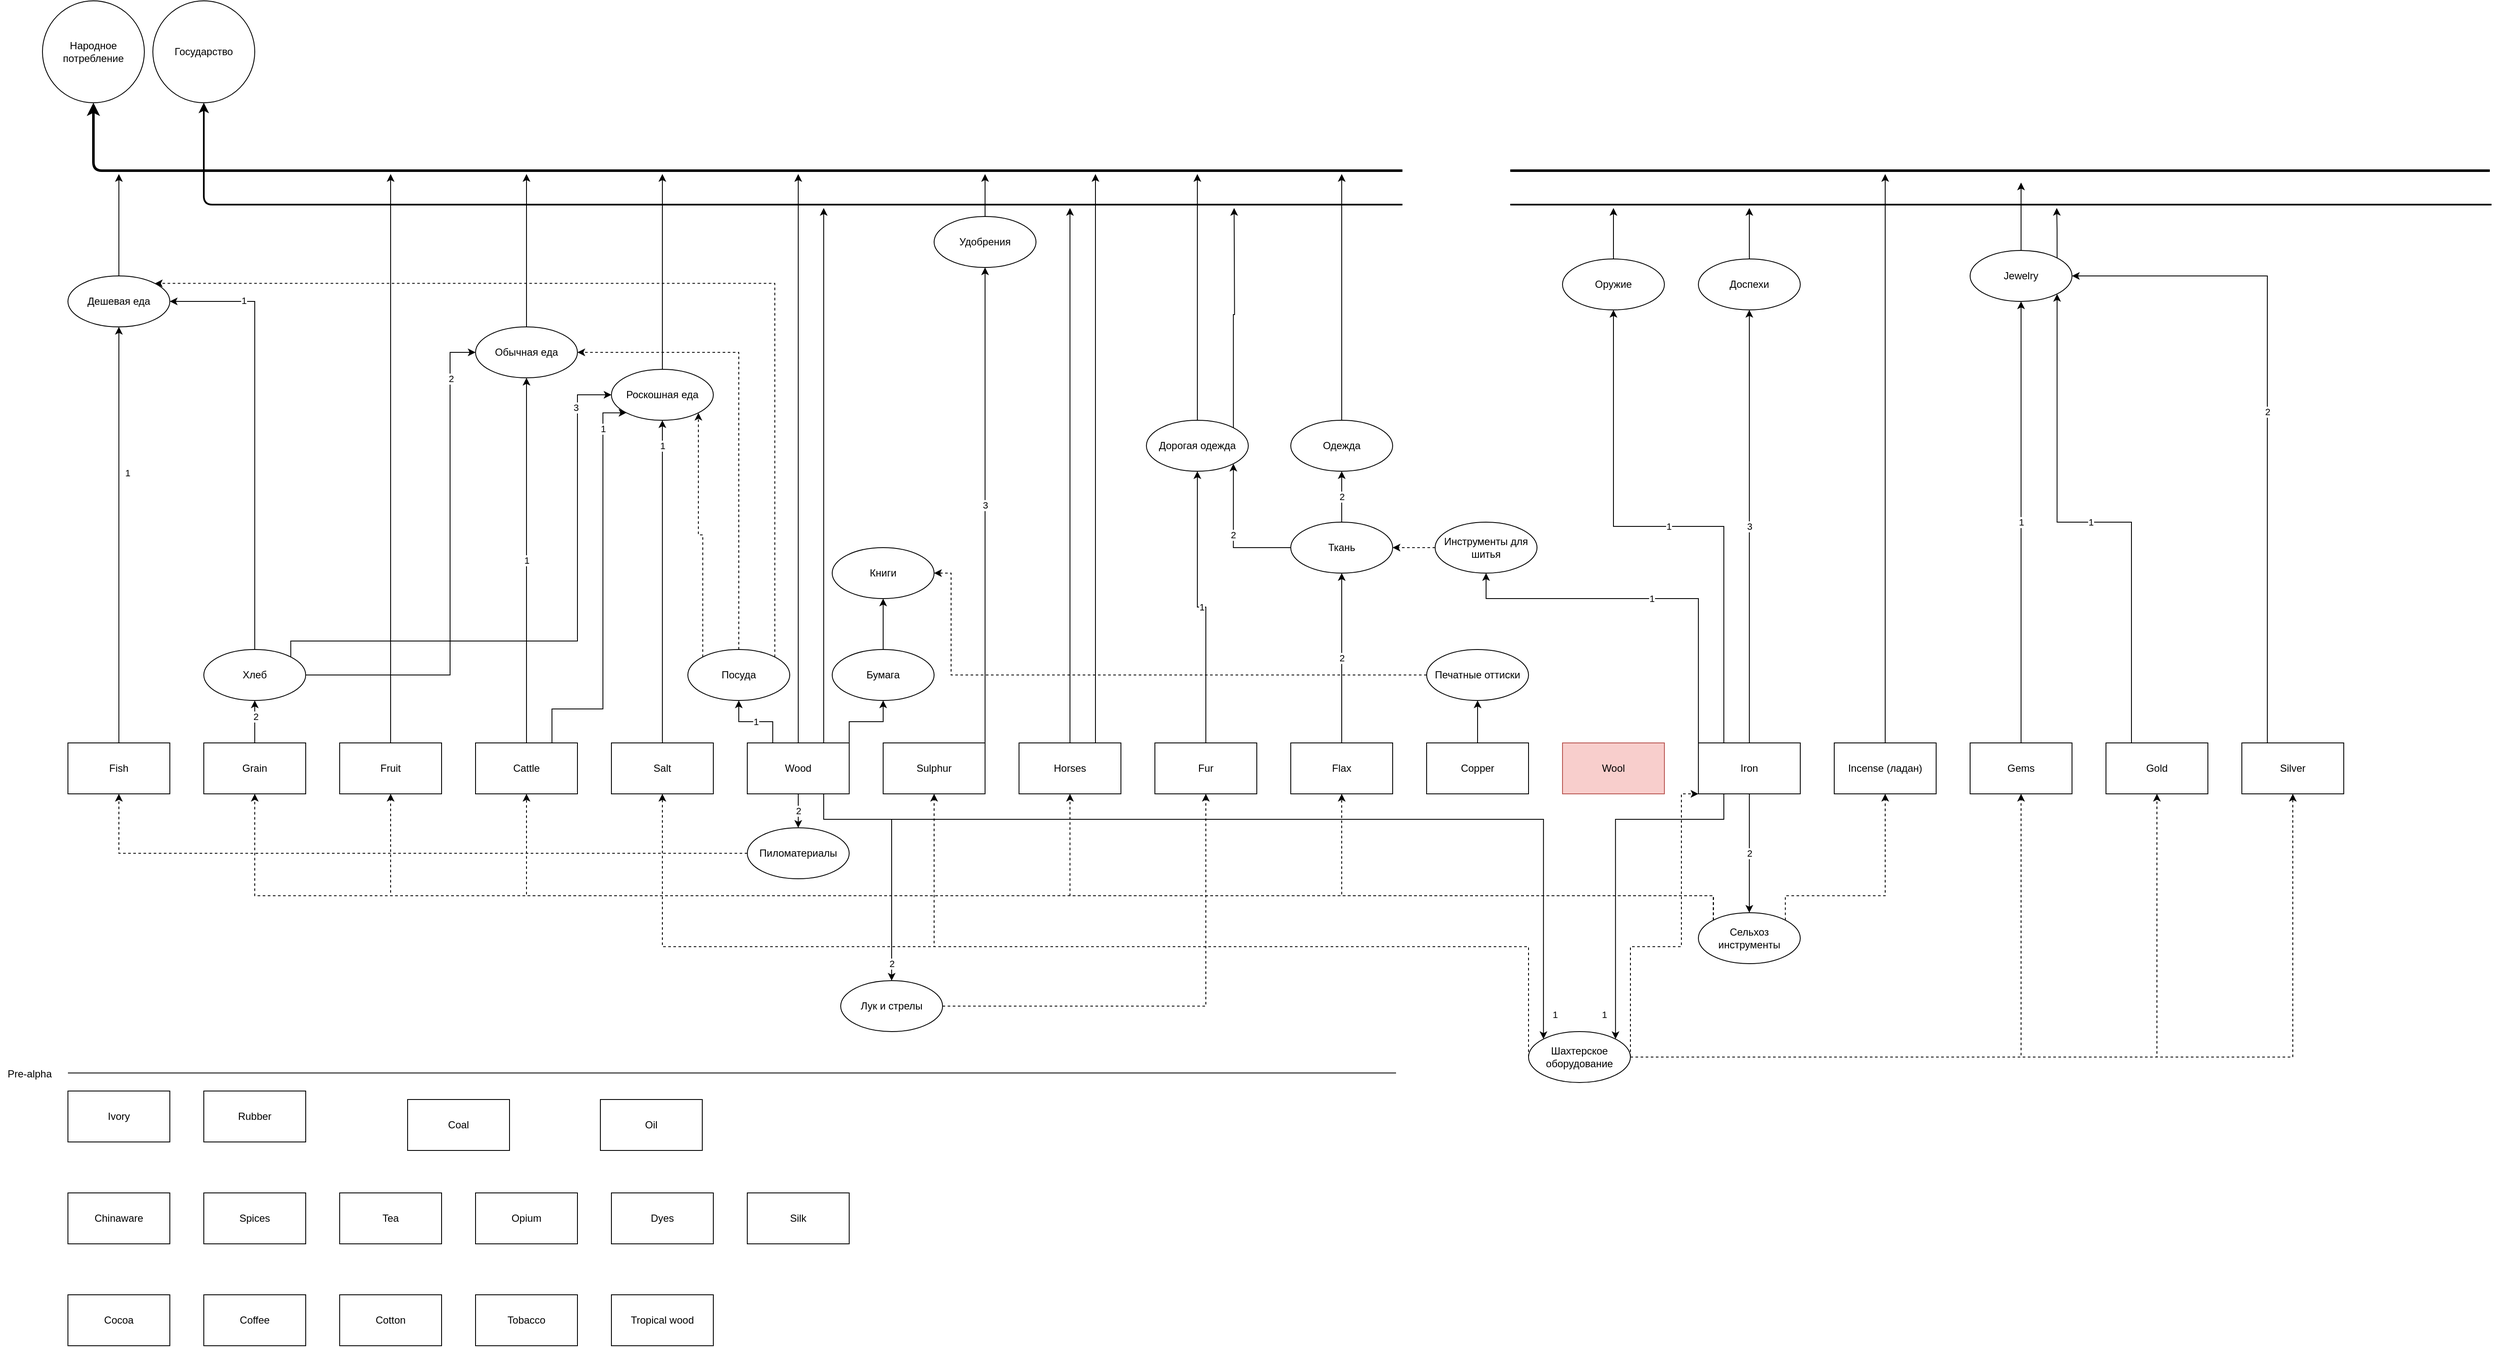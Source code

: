 <mxfile version="13.7.3" type="device"><diagram id="wI0uPJAF2YKH-fF08hDb" name="Страница 1"><mxGraphModel dx="487" dy="1451" grid="1" gridSize="10" guides="1" tooltips="1" connect="1" arrows="1" fold="1" page="1" pageScale="1" pageWidth="827" pageHeight="1169" math="0" shadow="0"><root><mxCell id="0"/><mxCell id="1" parent="0"/><mxCell id="JjIhPmqszoX2vABhLAbW-46" style="edgeStyle=orthogonalEdgeStyle;rounded=0;orthogonalLoop=1;jettySize=auto;html=1;exitX=0.5;exitY=0;exitDx=0;exitDy=0;entryX=0.5;entryY=1;entryDx=0;entryDy=0;" parent="1" source="JjIhPmqszoX2vABhLAbW-1" target="JjIhPmqszoX2vABhLAbW-42" edge="1"><mxGeometry relative="1" as="geometry"/></mxCell><mxCell id="H8uIUPIOFkmWtJ1VPK_n-1" value="1" style="edgeLabel;html=1;align=center;verticalAlign=middle;resizable=0;points=[];" vertex="1" connectable="0" parent="JjIhPmqszoX2vABhLAbW-46"><mxGeometry x="0.22" y="-3" relative="1" as="geometry"><mxPoint x="7" y="-19" as="offset"/></mxGeometry></mxCell><mxCell id="JjIhPmqszoX2vABhLAbW-1" value="Fish" style="rounded=0;whiteSpace=wrap;html=1;" parent="1" vertex="1"><mxGeometry x="200" y="290" width="120" height="60" as="geometry"/></mxCell><mxCell id="JjIhPmqszoX2vABhLAbW-70" value="1" style="edgeStyle=orthogonalEdgeStyle;rounded=0;orthogonalLoop=1;jettySize=auto;html=1;exitX=0.5;exitY=0;exitDx=0;exitDy=0;entryX=0.5;entryY=1;entryDx=0;entryDy=0;" parent="1" source="JjIhPmqszoX2vABhLAbW-2" target="JjIhPmqszoX2vABhLAbW-66" edge="1"><mxGeometry relative="1" as="geometry"/></mxCell><mxCell id="JjIhPmqszoX2vABhLAbW-2" value="Fur" style="rounded=0;whiteSpace=wrap;html=1;" parent="1" vertex="1"><mxGeometry x="1480" y="290" width="120" height="60" as="geometry"/></mxCell><mxCell id="JjIhPmqszoX2vABhLAbW-44" style="edgeStyle=orthogonalEdgeStyle;rounded=0;orthogonalLoop=1;jettySize=auto;html=1;exitX=0.5;exitY=0;exitDx=0;exitDy=0;entryX=0.5;entryY=1;entryDx=0;entryDy=0;" parent="1" source="JjIhPmqszoX2vABhLAbW-3" target="JjIhPmqszoX2vABhLAbW-43" edge="1"><mxGeometry relative="1" as="geometry"/></mxCell><mxCell id="H8uIUPIOFkmWtJ1VPK_n-3" value="2" style="edgeLabel;html=1;align=center;verticalAlign=middle;resizable=0;points=[];" vertex="1" connectable="0" parent="JjIhPmqszoX2vABhLAbW-44"><mxGeometry x="0.267" y="-1" relative="1" as="geometry"><mxPoint as="offset"/></mxGeometry></mxCell><mxCell id="JjIhPmqszoX2vABhLAbW-3" value="Grain" style="rounded=0;whiteSpace=wrap;html=1;" parent="1" vertex="1"><mxGeometry x="360" y="290" width="120" height="60" as="geometry"/></mxCell><mxCell id="JjIhPmqszoX2vABhLAbW-52" value="1" style="edgeStyle=orthogonalEdgeStyle;rounded=0;orthogonalLoop=1;jettySize=auto;html=1;exitX=0.5;exitY=0;exitDx=0;exitDy=0;entryX=0.5;entryY=1;entryDx=0;entryDy=0;" parent="1" source="JjIhPmqszoX2vABhLAbW-4" target="JjIhPmqszoX2vABhLAbW-51" edge="1"><mxGeometry relative="1" as="geometry"/></mxCell><mxCell id="JjIhPmqszoX2vABhLAbW-56" value="1" style="edgeStyle=orthogonalEdgeStyle;rounded=0;orthogonalLoop=1;jettySize=auto;html=1;exitX=0.75;exitY=0;exitDx=0;exitDy=0;entryX=0;entryY=1;entryDx=0;entryDy=0;" parent="1" source="JjIhPmqszoX2vABhLAbW-4" target="JjIhPmqszoX2vABhLAbW-55" edge="1"><mxGeometry x="0.805" relative="1" as="geometry"><Array as="points"><mxPoint x="770" y="250"/><mxPoint x="830" y="250"/><mxPoint x="830" y="-99"/></Array><mxPoint as="offset"/></mxGeometry></mxCell><mxCell id="JjIhPmqszoX2vABhLAbW-4" value="Cattle" style="rounded=0;whiteSpace=wrap;html=1;" parent="1" vertex="1"><mxGeometry x="680" y="290" width="120" height="60" as="geometry"/></mxCell><mxCell id="JjIhPmqszoX2vABhLAbW-57" value="1" style="edgeStyle=orthogonalEdgeStyle;rounded=0;orthogonalLoop=1;jettySize=auto;html=1;exitX=0.5;exitY=0;exitDx=0;exitDy=0;entryX=0.5;entryY=1;entryDx=0;entryDy=0;" parent="1" source="JjIhPmqszoX2vABhLAbW-5" target="JjIhPmqszoX2vABhLAbW-55" edge="1"><mxGeometry x="0.842" relative="1" as="geometry"><mxPoint as="offset"/></mxGeometry></mxCell><mxCell id="JjIhPmqszoX2vABhLAbW-5" value="Salt" style="rounded=0;whiteSpace=wrap;html=1;" parent="1" vertex="1"><mxGeometry x="840" y="290" width="120" height="60" as="geometry"/></mxCell><mxCell id="JjIhPmqszoX2vABhLAbW-83" style="edgeStyle=orthogonalEdgeStyle;rounded=0;orthogonalLoop=1;jettySize=auto;html=1;exitX=0.5;exitY=0;exitDx=0;exitDy=0;strokeWidth=1;" parent="1" source="JjIhPmqszoX2vABhLAbW-6" edge="1"><mxGeometry relative="1" as="geometry"><mxPoint x="1060" y="-380" as="targetPoint"/></mxGeometry></mxCell><mxCell id="JjIhPmqszoX2vABhLAbW-84" style="edgeStyle=orthogonalEdgeStyle;rounded=0;orthogonalLoop=1;jettySize=auto;html=1;exitX=0.75;exitY=0;exitDx=0;exitDy=0;strokeWidth=1;" parent="1" source="JjIhPmqszoX2vABhLAbW-6" edge="1"><mxGeometry relative="1" as="geometry"><mxPoint x="1090" y="-340" as="targetPoint"/></mxGeometry></mxCell><mxCell id="H8uIUPIOFkmWtJ1VPK_n-12" value="1" style="edgeStyle=orthogonalEdgeStyle;rounded=0;orthogonalLoop=1;jettySize=auto;html=1;exitX=0.25;exitY=0;exitDx=0;exitDy=0;entryX=0.5;entryY=1;entryDx=0;entryDy=0;" edge="1" parent="1" source="JjIhPmqszoX2vABhLAbW-6" target="H8uIUPIOFkmWtJ1VPK_n-11"><mxGeometry relative="1" as="geometry"/></mxCell><mxCell id="H8uIUPIOFkmWtJ1VPK_n-26" value="2" style="edgeStyle=orthogonalEdgeStyle;rounded=0;orthogonalLoop=1;jettySize=auto;html=1;exitX=0.5;exitY=1;exitDx=0;exitDy=0;" edge="1" parent="1" source="JjIhPmqszoX2vABhLAbW-6" target="H8uIUPIOFkmWtJ1VPK_n-25"><mxGeometry relative="1" as="geometry"/></mxCell><mxCell id="H8uIUPIOFkmWtJ1VPK_n-34" value="1" style="edgeStyle=orthogonalEdgeStyle;rounded=0;orthogonalLoop=1;jettySize=auto;html=1;exitX=0.75;exitY=1;exitDx=0;exitDy=0;entryX=0;entryY=0;entryDx=0;entryDy=0;" edge="1" parent="1" source="JjIhPmqszoX2vABhLAbW-6" target="H8uIUPIOFkmWtJ1VPK_n-32"><mxGeometry x="0.949" y="13" relative="1" as="geometry"><Array as="points"><mxPoint x="1090" y="380"/><mxPoint x="1938" y="380"/></Array><mxPoint as="offset"/></mxGeometry></mxCell><mxCell id="H8uIUPIOFkmWtJ1VPK_n-40" value="2" style="edgeStyle=orthogonalEdgeStyle;rounded=0;orthogonalLoop=1;jettySize=auto;html=1;exitX=0.75;exitY=1;exitDx=0;exitDy=0;" edge="1" parent="1" source="JjIhPmqszoX2vABhLAbW-6" target="H8uIUPIOFkmWtJ1VPK_n-38"><mxGeometry x="0.867" relative="1" as="geometry"><Array as="points"><mxPoint x="1090" y="380"/><mxPoint x="1170" y="380"/></Array><mxPoint as="offset"/></mxGeometry></mxCell><mxCell id="H8uIUPIOFkmWtJ1VPK_n-50" style="edgeStyle=orthogonalEdgeStyle;rounded=0;orthogonalLoop=1;jettySize=auto;html=1;exitX=1;exitY=0;exitDx=0;exitDy=0;" edge="1" parent="1" source="JjIhPmqszoX2vABhLAbW-6" target="H8uIUPIOFkmWtJ1VPK_n-49"><mxGeometry relative="1" as="geometry"/></mxCell><mxCell id="JjIhPmqszoX2vABhLAbW-6" value="Wood" style="rounded=0;whiteSpace=wrap;html=1;" parent="1" vertex="1"><mxGeometry x="1000" y="290" width="120" height="60" as="geometry"/></mxCell><mxCell id="JjIhPmqszoX2vABhLAbW-90" value="2" style="edgeStyle=orthogonalEdgeStyle;rounded=0;orthogonalLoop=1;jettySize=auto;html=1;exitX=0.25;exitY=0;exitDx=0;exitDy=0;entryX=1;entryY=0.5;entryDx=0;entryDy=0;strokeWidth=1;" parent="1" source="JjIhPmqszoX2vABhLAbW-7" target="JjIhPmqszoX2vABhLAbW-85" edge="1"><mxGeometry relative="1" as="geometry"/></mxCell><mxCell id="JjIhPmqszoX2vABhLAbW-7" value="Silver" style="rounded=0;whiteSpace=wrap;html=1;" parent="1" vertex="1"><mxGeometry x="2760" y="290" width="120" height="60" as="geometry"/></mxCell><mxCell id="H8uIUPIOFkmWtJ1VPK_n-56" style="edgeStyle=orthogonalEdgeStyle;rounded=0;orthogonalLoop=1;jettySize=auto;html=1;exitX=0.5;exitY=0;exitDx=0;exitDy=0;" edge="1" parent="1" source="JjIhPmqszoX2vABhLAbW-8" target="H8uIUPIOFkmWtJ1VPK_n-55"><mxGeometry relative="1" as="geometry"/></mxCell><mxCell id="JjIhPmqszoX2vABhLAbW-8" value="Copper" style="rounded=0;whiteSpace=wrap;html=1;" parent="1" vertex="1"><mxGeometry x="1800" y="290" width="120" height="60" as="geometry"/></mxCell><mxCell id="JjIhPmqszoX2vABhLAbW-77" value="3" style="edgeStyle=orthogonalEdgeStyle;rounded=0;orthogonalLoop=1;jettySize=auto;html=1;exitX=0.5;exitY=0;exitDx=0;exitDy=0;entryX=0.5;entryY=1;entryDx=0;entryDy=0;strokeWidth=1;" parent="1" source="JjIhPmqszoX2vABhLAbW-9" target="JjIhPmqszoX2vABhLAbW-76" edge="1"><mxGeometry relative="1" as="geometry"/></mxCell><mxCell id="JjIhPmqszoX2vABhLAbW-93" value="1" style="edgeStyle=orthogonalEdgeStyle;rounded=0;orthogonalLoop=1;jettySize=auto;html=1;exitX=0.25;exitY=0;exitDx=0;exitDy=0;entryX=0.5;entryY=1;entryDx=0;entryDy=0;strokeWidth=1;" parent="1" source="JjIhPmqszoX2vABhLAbW-9" target="JjIhPmqszoX2vABhLAbW-92" edge="1"><mxGeometry relative="1" as="geometry"/></mxCell><mxCell id="H8uIUPIOFkmWtJ1VPK_n-7" value="1" style="edgeStyle=orthogonalEdgeStyle;rounded=0;orthogonalLoop=1;jettySize=auto;html=1;exitX=0;exitY=0;exitDx=0;exitDy=0;entryX=0.5;entryY=1;entryDx=0;entryDy=0;" edge="1" parent="1" source="JjIhPmqszoX2vABhLAbW-9" target="H8uIUPIOFkmWtJ1VPK_n-6"><mxGeometry relative="1" as="geometry"><Array as="points"><mxPoint x="2120" y="120"/><mxPoint x="1870" y="120"/></Array></mxGeometry></mxCell><mxCell id="H8uIUPIOFkmWtJ1VPK_n-27" value="2" style="edgeStyle=orthogonalEdgeStyle;rounded=0;orthogonalLoop=1;jettySize=auto;html=1;exitX=0.5;exitY=1;exitDx=0;exitDy=0;entryX=0.5;entryY=0;entryDx=0;entryDy=0;" edge="1" parent="1" source="JjIhPmqszoX2vABhLAbW-9" target="H8uIUPIOFkmWtJ1VPK_n-24"><mxGeometry relative="1" as="geometry"/></mxCell><mxCell id="H8uIUPIOFkmWtJ1VPK_n-33" value="1" style="edgeStyle=orthogonalEdgeStyle;rounded=0;orthogonalLoop=1;jettySize=auto;html=1;exitX=0.25;exitY=1;exitDx=0;exitDy=0;entryX=1;entryY=0;entryDx=0;entryDy=0;" edge="1" parent="1" source="JjIhPmqszoX2vABhLAbW-9" target="H8uIUPIOFkmWtJ1VPK_n-32"><mxGeometry x="0.861" y="-13" relative="1" as="geometry"><Array as="points"><mxPoint x="2150" y="380"/><mxPoint x="2022" y="380"/></Array><mxPoint as="offset"/></mxGeometry></mxCell><mxCell id="JjIhPmqszoX2vABhLAbW-9" value="Iron" style="rounded=0;whiteSpace=wrap;html=1;" parent="1" vertex="1"><mxGeometry x="2120" y="290" width="120" height="60" as="geometry"/></mxCell><mxCell id="JjIhPmqszoX2vABhLAbW-10" value="Ivory" style="rounded=0;whiteSpace=wrap;html=1;" parent="1" vertex="1"><mxGeometry x="200" y="700" width="120" height="60" as="geometry"/></mxCell><mxCell id="JjIhPmqszoX2vABhLAbW-11" value="Rubber" style="rounded=0;whiteSpace=wrap;html=1;" parent="1" vertex="1"><mxGeometry x="360" y="700" width="120" height="60" as="geometry"/></mxCell><mxCell id="JjIhPmqszoX2vABhLAbW-12" value="Chinaware" style="rounded=0;whiteSpace=wrap;html=1;" parent="1" vertex="1"><mxGeometry x="200" y="820" width="120" height="60" as="geometry"/></mxCell><mxCell id="JjIhPmqszoX2vABhLAbW-13" value="Spices" style="rounded=0;whiteSpace=wrap;html=1;" parent="1" vertex="1"><mxGeometry x="360" y="820" width="120" height="60" as="geometry"/></mxCell><mxCell id="JjIhPmqszoX2vABhLAbW-14" value="Tea" style="rounded=0;whiteSpace=wrap;html=1;" parent="1" vertex="1"><mxGeometry x="520" y="820" width="120" height="60" as="geometry"/></mxCell><mxCell id="JjIhPmqszoX2vABhLAbW-15" value="Cocoa" style="rounded=0;whiteSpace=wrap;html=1;" parent="1" vertex="1"><mxGeometry x="200" y="940" width="120" height="60" as="geometry"/></mxCell><mxCell id="JjIhPmqszoX2vABhLAbW-16" value="Coffee" style="rounded=0;whiteSpace=wrap;html=1;" parent="1" vertex="1"><mxGeometry x="360" y="940" width="120" height="60" as="geometry"/></mxCell><mxCell id="JjIhPmqszoX2vABhLAbW-17" value="Cotton" style="rounded=0;whiteSpace=wrap;html=1;" parent="1" vertex="1"><mxGeometry x="520" y="940" width="120" height="60" as="geometry"/></mxCell><mxCell id="JjIhPmqszoX2vABhLAbW-18" value="Tobacco" style="rounded=0;whiteSpace=wrap;html=1;" parent="1" vertex="1"><mxGeometry x="680" y="940" width="120" height="60" as="geometry"/></mxCell><mxCell id="JjIhPmqszoX2vABhLAbW-19" value="Opium" style="rounded=0;whiteSpace=wrap;html=1;" parent="1" vertex="1"><mxGeometry x="680" y="820" width="120" height="60" as="geometry"/></mxCell><mxCell id="JjIhPmqszoX2vABhLAbW-20" value="Dyes" style="rounded=0;whiteSpace=wrap;html=1;" parent="1" vertex="1"><mxGeometry x="840" y="820" width="120" height="60" as="geometry"/></mxCell><mxCell id="JjIhPmqszoX2vABhLAbW-21" value="Silk" style="rounded=0;whiteSpace=wrap;html=1;" parent="1" vertex="1"><mxGeometry x="1000" y="820" width="120" height="60" as="geometry"/></mxCell><mxCell id="JjIhPmqszoX2vABhLAbW-22" value="Tropical wood" style="rounded=0;whiteSpace=wrap;html=1;" parent="1" vertex="1"><mxGeometry x="840" y="940" width="120" height="60" as="geometry"/></mxCell><mxCell id="JjIhPmqszoX2vABhLAbW-81" style="edgeStyle=orthogonalEdgeStyle;rounded=0;orthogonalLoop=1;jettySize=auto;html=1;exitX=0.5;exitY=0;exitDx=0;exitDy=0;strokeWidth=1;" parent="1" source="JjIhPmqszoX2vABhLAbW-23" edge="1"><mxGeometry relative="1" as="geometry"><mxPoint x="2340" y="-380" as="targetPoint"/></mxGeometry></mxCell><mxCell id="JjIhPmqszoX2vABhLAbW-23" value="Incense (ладан)" style="rounded=0;whiteSpace=wrap;html=1;" parent="1" vertex="1"><mxGeometry x="2280" y="290" width="120" height="60" as="geometry"/></mxCell><mxCell id="JjIhPmqszoX2vABhLAbW-86" value="1" style="edgeStyle=orthogonalEdgeStyle;rounded=0;orthogonalLoop=1;jettySize=auto;html=1;exitX=0.5;exitY=0;exitDx=0;exitDy=0;entryX=0.5;entryY=1;entryDx=0;entryDy=0;strokeWidth=1;" parent="1" source="JjIhPmqszoX2vABhLAbW-24" target="JjIhPmqszoX2vABhLAbW-85" edge="1"><mxGeometry relative="1" as="geometry"/></mxCell><mxCell id="JjIhPmqszoX2vABhLAbW-24" value="Gems" style="rounded=0;whiteSpace=wrap;html=1;" parent="1" vertex="1"><mxGeometry x="2440" y="290" width="120" height="60" as="geometry"/></mxCell><mxCell id="JjIhPmqszoX2vABhLAbW-25" value="Coal" style="rounded=0;whiteSpace=wrap;html=1;" parent="1" vertex="1"><mxGeometry x="600" y="710" width="120" height="60" as="geometry"/></mxCell><mxCell id="JjIhPmqszoX2vABhLAbW-87" value="1" style="edgeStyle=orthogonalEdgeStyle;rounded=0;orthogonalLoop=1;jettySize=auto;html=1;exitX=0.25;exitY=0;exitDx=0;exitDy=0;entryX=1;entryY=1;entryDx=0;entryDy=0;strokeWidth=1;" parent="1" source="JjIhPmqszoX2vABhLAbW-26" target="JjIhPmqszoX2vABhLAbW-85" edge="1"><mxGeometry relative="1" as="geometry"/></mxCell><mxCell id="JjIhPmqszoX2vABhLAbW-26" value="Gold" style="rounded=0;whiteSpace=wrap;html=1;" parent="1" vertex="1"><mxGeometry x="2600" y="290" width="120" height="60" as="geometry"/></mxCell><mxCell id="JjIhPmqszoX2vABhLAbW-27" value="Oil" style="rounded=0;whiteSpace=wrap;html=1;" parent="1" vertex="1"><mxGeometry x="827" y="710" width="120" height="60" as="geometry"/></mxCell><mxCell id="JjIhPmqszoX2vABhLAbW-68" style="edgeStyle=orthogonalEdgeStyle;rounded=0;orthogonalLoop=1;jettySize=auto;html=1;exitX=0.5;exitY=0;exitDx=0;exitDy=0;" parent="1" source="JjIhPmqszoX2vABhLAbW-28" edge="1"><mxGeometry relative="1" as="geometry"><mxPoint x="580" y="-380" as="targetPoint"/></mxGeometry></mxCell><mxCell id="JjIhPmqszoX2vABhLAbW-28" value="Fruit" style="rounded=0;whiteSpace=wrap;html=1;" parent="1" vertex="1"><mxGeometry x="520" y="290" width="120" height="60" as="geometry"/></mxCell><mxCell id="JjIhPmqszoX2vABhLAbW-74" value="3" style="edgeStyle=orthogonalEdgeStyle;rounded=0;orthogonalLoop=1;jettySize=auto;html=1;exitX=1;exitY=0;exitDx=0;exitDy=0;entryX=0.5;entryY=1;entryDx=0;entryDy=0;" parent="1" source="JjIhPmqszoX2vABhLAbW-29" target="JjIhPmqszoX2vABhLAbW-73" edge="1"><mxGeometry relative="1" as="geometry"><Array as="points"><mxPoint x="1280" y="-260"/></Array></mxGeometry></mxCell><mxCell id="JjIhPmqszoX2vABhLAbW-29" value="Sulphur" style="rounded=0;whiteSpace=wrap;html=1;" parent="1" vertex="1"><mxGeometry x="1160" y="290" width="120" height="60" as="geometry"/></mxCell><mxCell id="JjIhPmqszoX2vABhLAbW-72" style="edgeStyle=orthogonalEdgeStyle;rounded=0;orthogonalLoop=1;jettySize=auto;html=1;exitX=0.5;exitY=0;exitDx=0;exitDy=0;" parent="1" source="JjIhPmqszoX2vABhLAbW-30" edge="1"><mxGeometry relative="1" as="geometry"><mxPoint x="1380" y="-340" as="targetPoint"/></mxGeometry></mxCell><mxCell id="JjIhPmqszoX2vABhLAbW-91" style="edgeStyle=orthogonalEdgeStyle;rounded=0;orthogonalLoop=1;jettySize=auto;html=1;exitX=0.75;exitY=0;exitDx=0;exitDy=0;strokeWidth=1;" parent="1" source="JjIhPmqszoX2vABhLAbW-30" edge="1"><mxGeometry relative="1" as="geometry"><mxPoint x="1410" y="-380" as="targetPoint"/></mxGeometry></mxCell><mxCell id="JjIhPmqszoX2vABhLAbW-30" value="Horses" style="rounded=0;whiteSpace=wrap;html=1;" parent="1" vertex="1"><mxGeometry x="1320" y="290" width="120" height="60" as="geometry"/></mxCell><mxCell id="JjIhPmqszoX2vABhLAbW-62" value="2" style="edgeStyle=orthogonalEdgeStyle;rounded=0;orthogonalLoop=1;jettySize=auto;html=1;exitX=0.5;exitY=0;exitDx=0;exitDy=0;" parent="1" source="JjIhPmqszoX2vABhLAbW-31" target="JjIhPmqszoX2vABhLAbW-61" edge="1"><mxGeometry relative="1" as="geometry"/></mxCell><mxCell id="JjIhPmqszoX2vABhLAbW-31" value="Flax" style="rounded=0;whiteSpace=wrap;html=1;" parent="1" vertex="1"><mxGeometry x="1640" y="290" width="120" height="60" as="geometry"/></mxCell><mxCell id="JjIhPmqszoX2vABhLAbW-36" value="Народное потребление" style="ellipse;whiteSpace=wrap;html=1;" parent="1" vertex="1"><mxGeometry x="170" y="-584" width="120" height="120" as="geometry"/></mxCell><mxCell id="JjIhPmqszoX2vABhLAbW-38" value="Государство" style="ellipse;whiteSpace=wrap;html=1;" parent="1" vertex="1"><mxGeometry x="300" y="-584" width="120" height="120" as="geometry"/></mxCell><mxCell id="JjIhPmqszoX2vABhLAbW-40" value="" style="endArrow=none;html=1;" parent="1" edge="1"><mxGeometry width="50" height="50" relative="1" as="geometry"><mxPoint x="200" y="678.75" as="sourcePoint"/><mxPoint x="1764" y="678.75" as="targetPoint"/></mxGeometry></mxCell><mxCell id="JjIhPmqszoX2vABhLAbW-41" value="Pre-alpha" style="text;html=1;strokeColor=none;fillColor=none;align=center;verticalAlign=middle;whiteSpace=wrap;rounded=0;" parent="1" vertex="1"><mxGeometry x="120" y="670" width="70" height="20" as="geometry"/></mxCell><mxCell id="JjIhPmqszoX2vABhLAbW-50" style="edgeStyle=orthogonalEdgeStyle;rounded=0;orthogonalLoop=1;jettySize=auto;html=1;exitX=0.5;exitY=0;exitDx=0;exitDy=0;" parent="1" source="JjIhPmqszoX2vABhLAbW-42" edge="1"><mxGeometry relative="1" as="geometry"><mxPoint x="260" y="-380" as="targetPoint"/></mxGeometry></mxCell><mxCell id="JjIhPmqszoX2vABhLAbW-42" value="Дешевая еда" style="ellipse;whiteSpace=wrap;html=1;" parent="1" vertex="1"><mxGeometry x="200" y="-260" width="120" height="60" as="geometry"/></mxCell><mxCell id="JjIhPmqszoX2vABhLAbW-45" style="edgeStyle=orthogonalEdgeStyle;rounded=0;orthogonalLoop=1;jettySize=auto;html=1;exitX=0.5;exitY=0;exitDx=0;exitDy=0;entryX=1;entryY=0.5;entryDx=0;entryDy=0;" parent="1" source="JjIhPmqszoX2vABhLAbW-43" target="JjIhPmqszoX2vABhLAbW-42" edge="1"><mxGeometry relative="1" as="geometry"/></mxCell><mxCell id="H8uIUPIOFkmWtJ1VPK_n-2" value="1" style="edgeLabel;html=1;align=center;verticalAlign=middle;resizable=0;points=[];" vertex="1" connectable="0" parent="JjIhPmqszoX2vABhLAbW-45"><mxGeometry x="0.661" y="-1" relative="1" as="geometry"><mxPoint as="offset"/></mxGeometry></mxCell><mxCell id="JjIhPmqszoX2vABhLAbW-53" style="edgeStyle=orthogonalEdgeStyle;rounded=0;orthogonalLoop=1;jettySize=auto;html=1;exitX=1;exitY=0.5;exitDx=0;exitDy=0;entryX=0;entryY=0.5;entryDx=0;entryDy=0;" parent="1" source="JjIhPmqszoX2vABhLAbW-43" target="JjIhPmqszoX2vABhLAbW-51" edge="1"><mxGeometry relative="1" as="geometry"><Array as="points"><mxPoint x="650" y="210"/><mxPoint x="650" y="-170"/></Array></mxGeometry></mxCell><mxCell id="H8uIUPIOFkmWtJ1VPK_n-4" value="2" style="edgeLabel;html=1;align=center;verticalAlign=middle;resizable=0;points=[];" vertex="1" connectable="0" parent="JjIhPmqszoX2vABhLAbW-53"><mxGeometry x="0.861" y="-1" relative="1" as="geometry"><mxPoint y="20" as="offset"/></mxGeometry></mxCell><mxCell id="JjIhPmqszoX2vABhLAbW-58" style="edgeStyle=orthogonalEdgeStyle;rounded=0;orthogonalLoop=1;jettySize=auto;html=1;exitX=1;exitY=0;exitDx=0;exitDy=0;entryX=0;entryY=0.5;entryDx=0;entryDy=0;" parent="1" source="JjIhPmqszoX2vABhLAbW-43" target="JjIhPmqszoX2vABhLAbW-55" edge="1"><mxGeometry relative="1" as="geometry"><Array as="points"><mxPoint x="462" y="170"/><mxPoint x="800" y="170"/><mxPoint x="800" y="-120"/></Array></mxGeometry></mxCell><mxCell id="H8uIUPIOFkmWtJ1VPK_n-5" value="3" style="edgeLabel;html=1;align=center;verticalAlign=middle;resizable=0;points=[];" vertex="1" connectable="0" parent="JjIhPmqszoX2vABhLAbW-58"><mxGeometry x="0.842" y="2" relative="1" as="geometry"><mxPoint as="offset"/></mxGeometry></mxCell><mxCell id="JjIhPmqszoX2vABhLAbW-43" value="Хлеб" style="ellipse;whiteSpace=wrap;html=1;" parent="1" vertex="1"><mxGeometry x="360" y="180" width="120" height="60" as="geometry"/></mxCell><mxCell id="JjIhPmqszoX2vABhLAbW-47" value="" style="endArrow=classic;html=1;entryX=0.5;entryY=1;entryDx=0;entryDy=0;strokeWidth=3;" parent="1" target="JjIhPmqszoX2vABhLAbW-36" edge="1"><mxGeometry width="50" height="50" relative="1" as="geometry"><mxPoint x="3052" y="-384" as="sourcePoint"/><mxPoint x="240" y="-384" as="targetPoint"/><Array as="points"><mxPoint x="230" y="-384"/></Array></mxGeometry></mxCell><mxCell id="JjIhPmqszoX2vABhLAbW-49" value="" style="endArrow=classic;html=1;entryX=0.5;entryY=1;entryDx=0;entryDy=0;strokeWidth=2;" parent="1" target="JjIhPmqszoX2vABhLAbW-38" edge="1"><mxGeometry width="50" height="50" relative="1" as="geometry"><mxPoint x="3054" y="-344" as="sourcePoint"/><mxPoint x="240" y="-424" as="targetPoint"/><Array as="points"><mxPoint x="360" y="-344"/></Array></mxGeometry></mxCell><mxCell id="JjIhPmqszoX2vABhLAbW-54" style="edgeStyle=orthogonalEdgeStyle;rounded=0;orthogonalLoop=1;jettySize=auto;html=1;exitX=0.5;exitY=0;exitDx=0;exitDy=0;" parent="1" source="JjIhPmqszoX2vABhLAbW-51" edge="1"><mxGeometry relative="1" as="geometry"><mxPoint x="740" y="-380" as="targetPoint"/></mxGeometry></mxCell><mxCell id="JjIhPmqszoX2vABhLAbW-51" value="Обычная еда" style="ellipse;whiteSpace=wrap;html=1;" parent="1" vertex="1"><mxGeometry x="680" y="-200" width="120" height="60" as="geometry"/></mxCell><mxCell id="JjIhPmqszoX2vABhLAbW-59" style="edgeStyle=orthogonalEdgeStyle;rounded=0;orthogonalLoop=1;jettySize=auto;html=1;exitX=0.5;exitY=0;exitDx=0;exitDy=0;" parent="1" source="JjIhPmqszoX2vABhLAbW-55" edge="1"><mxGeometry relative="1" as="geometry"><mxPoint x="900" y="-380" as="targetPoint"/></mxGeometry></mxCell><mxCell id="JjIhPmqszoX2vABhLAbW-55" value="Роскошная еда" style="ellipse;whiteSpace=wrap;html=1;" parent="1" vertex="1"><mxGeometry x="840" y="-150" width="120" height="60" as="geometry"/></mxCell><mxCell id="JjIhPmqszoX2vABhLAbW-65" style="edgeStyle=orthogonalEdgeStyle;rounded=0;orthogonalLoop=1;jettySize=auto;html=1;exitX=0.5;exitY=0;exitDx=0;exitDy=0;" parent="1" source="JjIhPmqszoX2vABhLAbW-60" edge="1"><mxGeometry relative="1" as="geometry"><mxPoint x="1700" y="-380" as="targetPoint"/></mxGeometry></mxCell><mxCell id="JjIhPmqszoX2vABhLAbW-60" value="Одежда" style="ellipse;whiteSpace=wrap;html=1;" parent="1" vertex="1"><mxGeometry x="1640" y="-90" width="120" height="60" as="geometry"/></mxCell><mxCell id="JjIhPmqszoX2vABhLAbW-64" value="2" style="edgeStyle=orthogonalEdgeStyle;rounded=0;orthogonalLoop=1;jettySize=auto;html=1;exitX=0.5;exitY=0;exitDx=0;exitDy=0;" parent="1" source="JjIhPmqszoX2vABhLAbW-61" target="JjIhPmqszoX2vABhLAbW-60" edge="1"><mxGeometry relative="1" as="geometry"/></mxCell><mxCell id="JjIhPmqszoX2vABhLAbW-67" value="2" style="edgeStyle=orthogonalEdgeStyle;rounded=0;orthogonalLoop=1;jettySize=auto;html=1;exitX=0;exitY=0.5;exitDx=0;exitDy=0;entryX=1;entryY=1;entryDx=0;entryDy=0;" parent="1" source="JjIhPmqszoX2vABhLAbW-61" target="JjIhPmqszoX2vABhLAbW-66" edge="1"><mxGeometry relative="1" as="geometry"/></mxCell><mxCell id="JjIhPmqszoX2vABhLAbW-61" value="Ткань" style="ellipse;whiteSpace=wrap;html=1;" parent="1" vertex="1"><mxGeometry x="1640" y="30" width="120" height="60" as="geometry"/></mxCell><mxCell id="JjIhPmqszoX2vABhLAbW-71" style="edgeStyle=orthogonalEdgeStyle;rounded=0;orthogonalLoop=1;jettySize=auto;html=1;exitX=0.5;exitY=0;exitDx=0;exitDy=0;" parent="1" source="JjIhPmqszoX2vABhLAbW-66" edge="1"><mxGeometry relative="1" as="geometry"><mxPoint x="1530" y="-380" as="targetPoint"/></mxGeometry></mxCell><mxCell id="H8uIUPIOFkmWtJ1VPK_n-17" style="edgeStyle=orthogonalEdgeStyle;rounded=0;orthogonalLoop=1;jettySize=auto;html=1;exitX=1;exitY=0;exitDx=0;exitDy=0;" edge="1" parent="1" source="JjIhPmqszoX2vABhLAbW-66"><mxGeometry relative="1" as="geometry"><mxPoint x="1573.294" y="-340" as="targetPoint"/></mxGeometry></mxCell><mxCell id="JjIhPmqszoX2vABhLAbW-66" value="Дорогая одежда" style="ellipse;whiteSpace=wrap;html=1;" parent="1" vertex="1"><mxGeometry x="1470" y="-90" width="120" height="60" as="geometry"/></mxCell><mxCell id="JjIhPmqszoX2vABhLAbW-75" style="edgeStyle=orthogonalEdgeStyle;rounded=0;orthogonalLoop=1;jettySize=auto;html=1;exitX=0.5;exitY=0;exitDx=0;exitDy=0;" parent="1" source="JjIhPmqszoX2vABhLAbW-73" edge="1"><mxGeometry relative="1" as="geometry"><mxPoint x="1280" y="-380" as="targetPoint"/><Array as="points"><mxPoint x="1280" y="-380"/></Array></mxGeometry></mxCell><mxCell id="JjIhPmqszoX2vABhLAbW-73" value="Удобрения" style="ellipse;whiteSpace=wrap;html=1;" parent="1" vertex="1"><mxGeometry x="1220" y="-330" width="120" height="60" as="geometry"/></mxCell><mxCell id="JjIhPmqszoX2vABhLAbW-78" style="edgeStyle=orthogonalEdgeStyle;rounded=0;orthogonalLoop=1;jettySize=auto;html=1;exitX=0.5;exitY=0;exitDx=0;exitDy=0;strokeWidth=1;" parent="1" source="JjIhPmqszoX2vABhLAbW-76" edge="1"><mxGeometry relative="1" as="geometry"><mxPoint x="2180" y="-340" as="targetPoint"/></mxGeometry></mxCell><mxCell id="JjIhPmqszoX2vABhLAbW-76" value="Доспехи" style="ellipse;whiteSpace=wrap;html=1;" parent="1" vertex="1"><mxGeometry x="2120" y="-280" width="120" height="60" as="geometry"/></mxCell><mxCell id="JjIhPmqszoX2vABhLAbW-82" value="Wool" style="rounded=0;whiteSpace=wrap;html=1;fillColor=#f8cecc;strokeColor=#b85450;" parent="1" vertex="1"><mxGeometry x="1960" y="290" width="120" height="60" as="geometry"/></mxCell><mxCell id="JjIhPmqszoX2vABhLAbW-88" style="edgeStyle=orthogonalEdgeStyle;rounded=0;orthogonalLoop=1;jettySize=auto;html=1;exitX=0.5;exitY=0;exitDx=0;exitDy=0;strokeWidth=1;" parent="1" source="JjIhPmqszoX2vABhLAbW-85" edge="1"><mxGeometry relative="1" as="geometry"><mxPoint x="2500" y="-370" as="targetPoint"/></mxGeometry></mxCell><mxCell id="JjIhPmqszoX2vABhLAbW-89" style="edgeStyle=orthogonalEdgeStyle;rounded=0;orthogonalLoop=1;jettySize=auto;html=1;exitX=1;exitY=0;exitDx=0;exitDy=0;strokeWidth=1;" parent="1" source="JjIhPmqszoX2vABhLAbW-85" edge="1"><mxGeometry relative="1" as="geometry"><mxPoint x="2542" y="-340" as="targetPoint"/></mxGeometry></mxCell><mxCell id="JjIhPmqszoX2vABhLAbW-85" value="Jewelry" style="ellipse;whiteSpace=wrap;html=1;" parent="1" vertex="1"><mxGeometry x="2440" y="-290" width="120" height="60" as="geometry"/></mxCell><mxCell id="JjIhPmqszoX2vABhLAbW-94" style="edgeStyle=orthogonalEdgeStyle;rounded=0;orthogonalLoop=1;jettySize=auto;html=1;exitX=0.5;exitY=0;exitDx=0;exitDy=0;strokeWidth=1;" parent="1" source="JjIhPmqszoX2vABhLAbW-92" edge="1"><mxGeometry relative="1" as="geometry"><mxPoint x="2020" y="-340" as="targetPoint"/></mxGeometry></mxCell><mxCell id="JjIhPmqszoX2vABhLAbW-92" value="Оружие" style="ellipse;whiteSpace=wrap;html=1;" parent="1" vertex="1"><mxGeometry x="1960" y="-280" width="120" height="60" as="geometry"/></mxCell><mxCell id="H8uIUPIOFkmWtJ1VPK_n-8" style="edgeStyle=orthogonalEdgeStyle;rounded=0;orthogonalLoop=1;jettySize=auto;html=1;exitX=0;exitY=0.5;exitDx=0;exitDy=0;entryX=1;entryY=0.5;entryDx=0;entryDy=0;dashed=1;" edge="1" parent="1" source="H8uIUPIOFkmWtJ1VPK_n-6" target="JjIhPmqszoX2vABhLAbW-61"><mxGeometry relative="1" as="geometry"/></mxCell><mxCell id="H8uIUPIOFkmWtJ1VPK_n-6" value="Инструменты для шитья" style="ellipse;whiteSpace=wrap;html=1;" vertex="1" parent="1"><mxGeometry x="1810" y="30" width="120" height="60" as="geometry"/></mxCell><mxCell id="H8uIUPIOFkmWtJ1VPK_n-19" style="edgeStyle=orthogonalEdgeStyle;rounded=0;orthogonalLoop=1;jettySize=auto;html=1;exitX=0;exitY=0;exitDx=0;exitDy=0;entryX=1;entryY=1;entryDx=0;entryDy=0;dashed=1;" edge="1" parent="1" source="H8uIUPIOFkmWtJ1VPK_n-11" target="JjIhPmqszoX2vABhLAbW-55"><mxGeometry relative="1" as="geometry"/></mxCell><mxCell id="H8uIUPIOFkmWtJ1VPK_n-20" style="edgeStyle=orthogonalEdgeStyle;rounded=0;orthogonalLoop=1;jettySize=auto;html=1;exitX=0.5;exitY=0;exitDx=0;exitDy=0;entryX=1;entryY=0.5;entryDx=0;entryDy=0;dashed=1;" edge="1" parent="1" source="H8uIUPIOFkmWtJ1VPK_n-11" target="JjIhPmqszoX2vABhLAbW-51"><mxGeometry relative="1" as="geometry"/></mxCell><mxCell id="H8uIUPIOFkmWtJ1VPK_n-21" style="edgeStyle=orthogonalEdgeStyle;rounded=0;orthogonalLoop=1;jettySize=auto;html=1;exitX=1;exitY=0;exitDx=0;exitDy=0;entryX=1;entryY=0;entryDx=0;entryDy=0;dashed=1;" edge="1" parent="1" source="H8uIUPIOFkmWtJ1VPK_n-11" target="JjIhPmqszoX2vABhLAbW-42"><mxGeometry relative="1" as="geometry"><Array as="points"><mxPoint x="1032" y="-251"/></Array></mxGeometry></mxCell><mxCell id="H8uIUPIOFkmWtJ1VPK_n-11" value="Посуда" style="ellipse;whiteSpace=wrap;html=1;" vertex="1" parent="1"><mxGeometry x="930" y="180" width="120" height="60" as="geometry"/></mxCell><mxCell id="H8uIUPIOFkmWtJ1VPK_n-29" style="edgeStyle=orthogonalEdgeStyle;rounded=0;orthogonalLoop=1;jettySize=auto;html=1;exitX=0;exitY=0;exitDx=0;exitDy=0;dashed=1;" edge="1" parent="1" source="H8uIUPIOFkmWtJ1VPK_n-24" target="JjIhPmqszoX2vABhLAbW-3"><mxGeometry relative="1" as="geometry"><Array as="points"><mxPoint x="2138" y="470"/><mxPoint x="420" y="470"/></Array></mxGeometry></mxCell><mxCell id="H8uIUPIOFkmWtJ1VPK_n-30" style="edgeStyle=orthogonalEdgeStyle;rounded=0;orthogonalLoop=1;jettySize=auto;html=1;exitX=0;exitY=0;exitDx=0;exitDy=0;entryX=0.5;entryY=1;entryDx=0;entryDy=0;dashed=1;" edge="1" parent="1" source="H8uIUPIOFkmWtJ1VPK_n-24" target="JjIhPmqszoX2vABhLAbW-28"><mxGeometry relative="1" as="geometry"><Array as="points"><mxPoint x="2137" y="470"/><mxPoint x="580" y="470"/></Array></mxGeometry></mxCell><mxCell id="H8uIUPIOFkmWtJ1VPK_n-31" style="edgeStyle=orthogonalEdgeStyle;rounded=0;orthogonalLoop=1;jettySize=auto;html=1;exitX=0;exitY=0;exitDx=0;exitDy=0;entryX=0.5;entryY=1;entryDx=0;entryDy=0;dashed=1;" edge="1" parent="1" source="H8uIUPIOFkmWtJ1VPK_n-24" target="JjIhPmqszoX2vABhLAbW-4"><mxGeometry relative="1" as="geometry"><Array as="points"><mxPoint x="2137" y="470"/><mxPoint x="740" y="470"/></Array></mxGeometry></mxCell><mxCell id="H8uIUPIOFkmWtJ1VPK_n-37" style="edgeStyle=orthogonalEdgeStyle;rounded=0;orthogonalLoop=1;jettySize=auto;html=1;exitX=0;exitY=0;exitDx=0;exitDy=0;entryX=0.5;entryY=1;entryDx=0;entryDy=0;dashed=1;" edge="1" parent="1" source="H8uIUPIOFkmWtJ1VPK_n-24" target="JjIhPmqszoX2vABhLAbW-30"><mxGeometry relative="1" as="geometry"><Array as="points"><mxPoint x="2138" y="470"/><mxPoint x="1380" y="470"/></Array></mxGeometry></mxCell><mxCell id="H8uIUPIOFkmWtJ1VPK_n-42" style="edgeStyle=orthogonalEdgeStyle;rounded=0;orthogonalLoop=1;jettySize=auto;html=1;exitX=0;exitY=0;exitDx=0;exitDy=0;entryX=0.5;entryY=1;entryDx=0;entryDy=0;dashed=1;" edge="1" parent="1" source="H8uIUPIOFkmWtJ1VPK_n-24" target="JjIhPmqszoX2vABhLAbW-31"><mxGeometry relative="1" as="geometry"><Array as="points"><mxPoint x="2137" y="470"/><mxPoint x="1700" y="470"/></Array></mxGeometry></mxCell><mxCell id="H8uIUPIOFkmWtJ1VPK_n-44" style="edgeStyle=orthogonalEdgeStyle;rounded=0;orthogonalLoop=1;jettySize=auto;html=1;exitX=1;exitY=0;exitDx=0;exitDy=0;entryX=0.5;entryY=1;entryDx=0;entryDy=0;dashed=1;" edge="1" parent="1" source="H8uIUPIOFkmWtJ1VPK_n-24" target="JjIhPmqszoX2vABhLAbW-23"><mxGeometry relative="1" as="geometry"><Array as="points"><mxPoint x="2223" y="470"/><mxPoint x="2340" y="470"/></Array></mxGeometry></mxCell><mxCell id="H8uIUPIOFkmWtJ1VPK_n-24" value="Сельхоз инструменты" style="ellipse;whiteSpace=wrap;html=1;" vertex="1" parent="1"><mxGeometry x="2120" y="490" width="120" height="60" as="geometry"/></mxCell><mxCell id="H8uIUPIOFkmWtJ1VPK_n-28" style="edgeStyle=orthogonalEdgeStyle;rounded=0;orthogonalLoop=1;jettySize=auto;html=1;exitX=0;exitY=0.5;exitDx=0;exitDy=0;entryX=0.5;entryY=1;entryDx=0;entryDy=0;dashed=1;" edge="1" parent="1" source="H8uIUPIOFkmWtJ1VPK_n-25" target="JjIhPmqszoX2vABhLAbW-1"><mxGeometry relative="1" as="geometry"/></mxCell><mxCell id="H8uIUPIOFkmWtJ1VPK_n-25" value="Пиломатериалы" style="ellipse;whiteSpace=wrap;html=1;" vertex="1" parent="1"><mxGeometry x="1000" y="390" width="120" height="60" as="geometry"/></mxCell><mxCell id="H8uIUPIOFkmWtJ1VPK_n-35" style="edgeStyle=orthogonalEdgeStyle;rounded=0;orthogonalLoop=1;jettySize=auto;html=1;exitX=0;exitY=0.5;exitDx=0;exitDy=0;entryX=0.5;entryY=1;entryDx=0;entryDy=0;dashed=1;" edge="1" parent="1" source="H8uIUPIOFkmWtJ1VPK_n-32" target="JjIhPmqszoX2vABhLAbW-5"><mxGeometry relative="1" as="geometry"><Array as="points"><mxPoint x="1920" y="530"/><mxPoint x="900" y="530"/></Array></mxGeometry></mxCell><mxCell id="H8uIUPIOFkmWtJ1VPK_n-36" style="edgeStyle=orthogonalEdgeStyle;rounded=0;orthogonalLoop=1;jettySize=auto;html=1;exitX=0;exitY=0.5;exitDx=0;exitDy=0;entryX=0.5;entryY=1;entryDx=0;entryDy=0;dashed=1;" edge="1" parent="1" source="H8uIUPIOFkmWtJ1VPK_n-32" target="JjIhPmqszoX2vABhLAbW-29"><mxGeometry relative="1" as="geometry"><Array as="points"><mxPoint x="1920" y="530"/><mxPoint x="1220" y="530"/></Array></mxGeometry></mxCell><mxCell id="H8uIUPIOFkmWtJ1VPK_n-43" style="edgeStyle=orthogonalEdgeStyle;rounded=0;orthogonalLoop=1;jettySize=auto;html=1;exitX=1;exitY=0.5;exitDx=0;exitDy=0;entryX=0;entryY=1;entryDx=0;entryDy=0;dashed=1;" edge="1" parent="1" source="H8uIUPIOFkmWtJ1VPK_n-32" target="JjIhPmqszoX2vABhLAbW-9"><mxGeometry relative="1" as="geometry"><Array as="points"><mxPoint x="2040" y="530"/><mxPoint x="2100" y="530"/><mxPoint x="2100" y="350"/></Array></mxGeometry></mxCell><mxCell id="H8uIUPIOFkmWtJ1VPK_n-45" style="edgeStyle=orthogonalEdgeStyle;rounded=0;orthogonalLoop=1;jettySize=auto;html=1;exitX=1;exitY=0.5;exitDx=0;exitDy=0;entryX=0.5;entryY=1;entryDx=0;entryDy=0;dashed=1;" edge="1" parent="1" source="H8uIUPIOFkmWtJ1VPK_n-32" target="JjIhPmqszoX2vABhLAbW-24"><mxGeometry relative="1" as="geometry"/></mxCell><mxCell id="H8uIUPIOFkmWtJ1VPK_n-46" style="edgeStyle=orthogonalEdgeStyle;rounded=0;orthogonalLoop=1;jettySize=auto;html=1;exitX=1;exitY=0.5;exitDx=0;exitDy=0;entryX=0.5;entryY=1;entryDx=0;entryDy=0;dashed=1;" edge="1" parent="1" source="H8uIUPIOFkmWtJ1VPK_n-32" target="JjIhPmqszoX2vABhLAbW-26"><mxGeometry relative="1" as="geometry"/></mxCell><mxCell id="H8uIUPIOFkmWtJ1VPK_n-47" style="edgeStyle=orthogonalEdgeStyle;rounded=0;orthogonalLoop=1;jettySize=auto;html=1;exitX=1;exitY=0.5;exitDx=0;exitDy=0;entryX=0.5;entryY=1;entryDx=0;entryDy=0;dashed=1;" edge="1" parent="1" source="H8uIUPIOFkmWtJ1VPK_n-32" target="JjIhPmqszoX2vABhLAbW-7"><mxGeometry relative="1" as="geometry"/></mxCell><mxCell id="H8uIUPIOFkmWtJ1VPK_n-32" value="Шахтерское оборудование" style="ellipse;whiteSpace=wrap;html=1;" vertex="1" parent="1"><mxGeometry x="1920" y="630" width="120" height="60" as="geometry"/></mxCell><mxCell id="H8uIUPIOFkmWtJ1VPK_n-41" style="edgeStyle=orthogonalEdgeStyle;rounded=0;orthogonalLoop=1;jettySize=auto;html=1;exitX=1;exitY=0.5;exitDx=0;exitDy=0;entryX=0.5;entryY=1;entryDx=0;entryDy=0;dashed=1;" edge="1" parent="1" source="H8uIUPIOFkmWtJ1VPK_n-38" target="JjIhPmqszoX2vABhLAbW-2"><mxGeometry relative="1" as="geometry"/></mxCell><mxCell id="H8uIUPIOFkmWtJ1VPK_n-38" value="Лук и стрелы" style="ellipse;whiteSpace=wrap;html=1;" vertex="1" parent="1"><mxGeometry x="1110" y="570" width="120" height="60" as="geometry"/></mxCell><mxCell id="H8uIUPIOFkmWtJ1VPK_n-53" style="edgeStyle=orthogonalEdgeStyle;rounded=0;orthogonalLoop=1;jettySize=auto;html=1;exitX=0.5;exitY=0;exitDx=0;exitDy=0;" edge="1" parent="1" source="H8uIUPIOFkmWtJ1VPK_n-49" target="H8uIUPIOFkmWtJ1VPK_n-51"><mxGeometry relative="1" as="geometry"/></mxCell><mxCell id="H8uIUPIOFkmWtJ1VPK_n-49" value="Бумага" style="ellipse;whiteSpace=wrap;html=1;" vertex="1" parent="1"><mxGeometry x="1100" y="180" width="120" height="60" as="geometry"/></mxCell><mxCell id="H8uIUPIOFkmWtJ1VPK_n-51" value="Книги" style="ellipse;whiteSpace=wrap;html=1;" vertex="1" parent="1"><mxGeometry x="1100" y="60" width="120" height="60" as="geometry"/></mxCell><mxCell id="H8uIUPIOFkmWtJ1VPK_n-57" style="edgeStyle=orthogonalEdgeStyle;rounded=0;orthogonalLoop=1;jettySize=auto;html=1;exitX=0;exitY=0.5;exitDx=0;exitDy=0;entryX=1;entryY=0.5;entryDx=0;entryDy=0;dashed=1;" edge="1" parent="1" source="H8uIUPIOFkmWtJ1VPK_n-55" target="H8uIUPIOFkmWtJ1VPK_n-51"><mxGeometry relative="1" as="geometry"><Array as="points"><mxPoint x="1240" y="210"/><mxPoint x="1240" y="90"/></Array></mxGeometry></mxCell><mxCell id="H8uIUPIOFkmWtJ1VPK_n-55" value="Печатные оттиски" style="ellipse;whiteSpace=wrap;html=1;" vertex="1" parent="1"><mxGeometry x="1800" y="180" width="120" height="60" as="geometry"/></mxCell></root></mxGraphModel></diagram></mxfile>